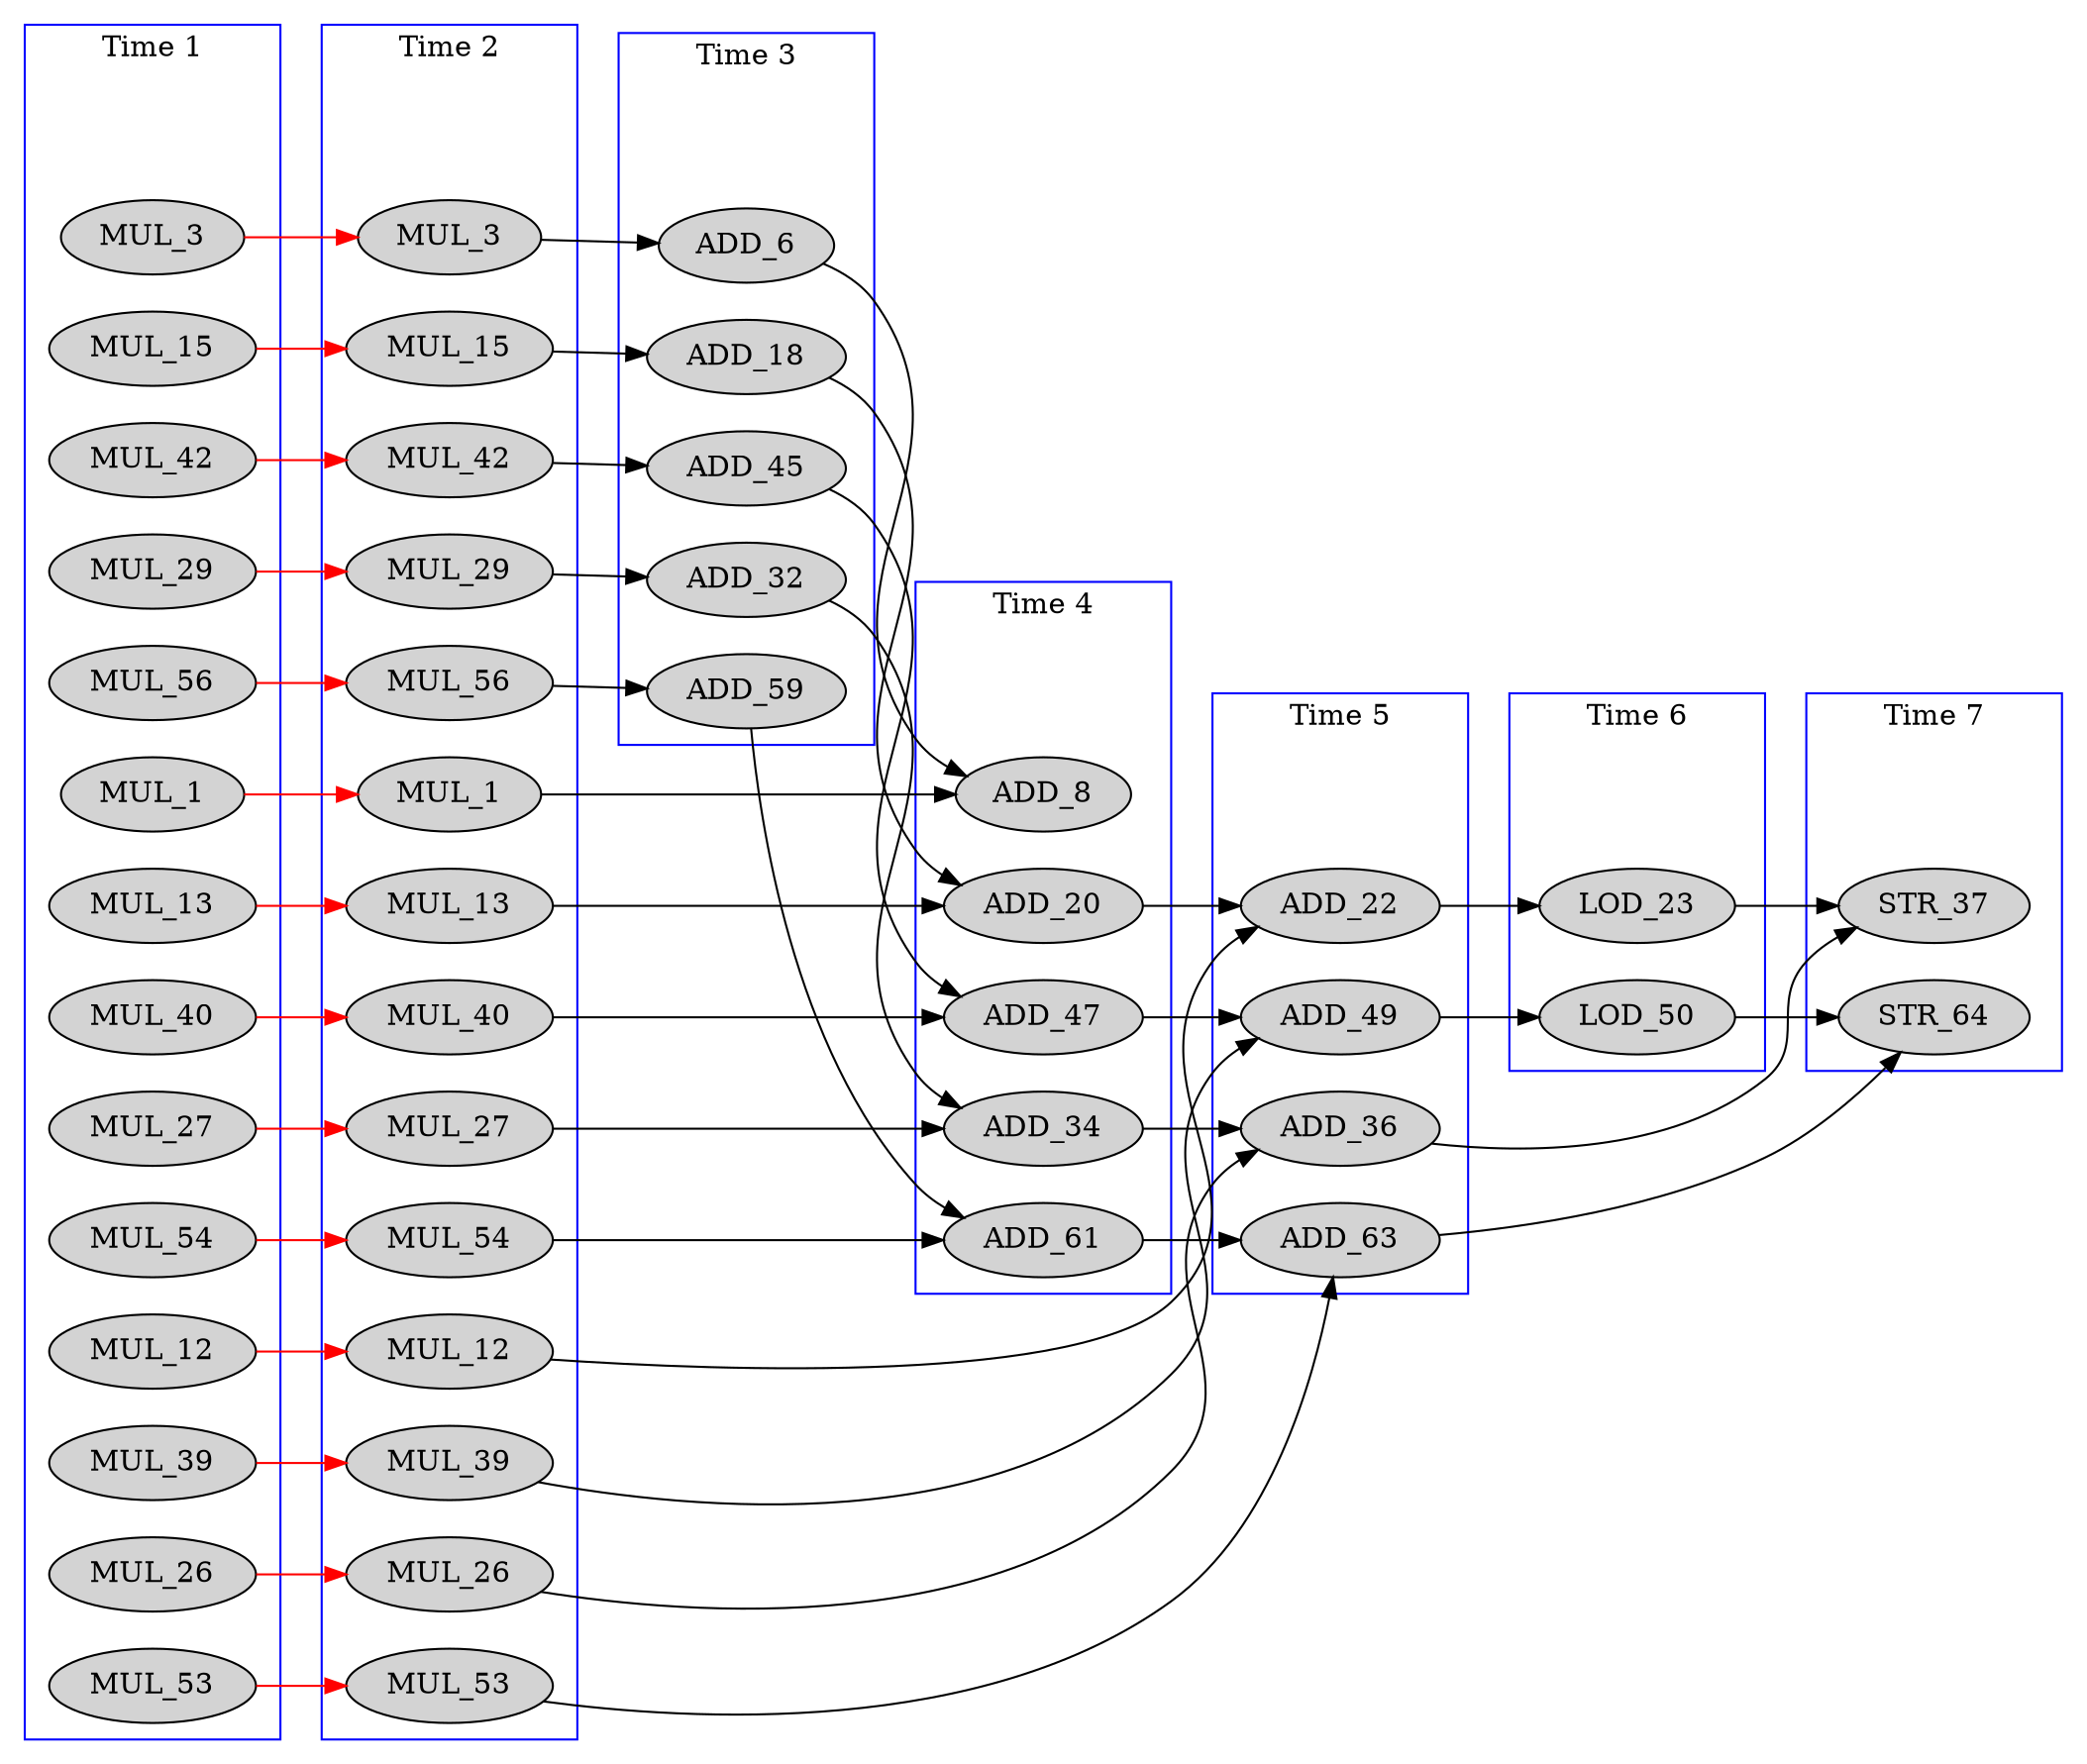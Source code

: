 digraph motion_vectors_dfg__7 {
  rankdir = LR;
  newrank="true"
  subgraph cluster_1 {
    rank=same;
    node [style=filled];
    label = "Time 1";
    color = blue;
    pseudo_1 [style=invis];
    MUL_1_0 [label=MUL_1]
    MUL_3_0 [label=MUL_3]
    MUL_12_0 [label=MUL_12]
    MUL_13_0 [label=MUL_13]
    MUL_15_0 [label=MUL_15]
    MUL_26_0 [label=MUL_26]
    MUL_27_0 [label=MUL_27]
    MUL_29_0 [label=MUL_29]
    MUL_39_0 [label=MUL_39]
    MUL_40_0 [label=MUL_40]
    MUL_42_0 [label=MUL_42]
    MUL_53_0 [label=MUL_53]
    MUL_54_0 [label=MUL_54]
    MUL_56_0 [label=MUL_56]
  }
  subgraph cluster_2 {
    rank=same;
    node [style=filled];
    label = "Time 2";
    color = blue;
    pseudo_2 [style=invis];
    MUL_1_1 [label=MUL_1]
    MUL_3_1 [label=MUL_3]
    MUL_12_1 [label=MUL_12]
    MUL_13_1 [label=MUL_13]
    MUL_15_1 [label=MUL_15]
    MUL_26_1 [label=MUL_26]
    MUL_27_1 [label=MUL_27]
    MUL_29_1 [label=MUL_29]
    MUL_39_1 [label=MUL_39]
    MUL_40_1 [label=MUL_40]
    MUL_42_1 [label=MUL_42]
    MUL_53_1 [label=MUL_53]
    MUL_54_1 [label=MUL_54]
    MUL_56_1 [label=MUL_56]
  }
  subgraph cluster_3 {
    rank=same;
    node [style=filled];
    label = "Time 3";
    color = blue;
    pseudo_3 [style=invis];
    ADD_6
    ADD_18
    ADD_32
    ADD_45
    ADD_59
  }
  subgraph cluster_4 {
    rank=same;
    node [style=filled];
    label = "Time 4";
    color = blue;
    pseudo_4 [style=invis];
    ADD_8
    ADD_20
    ADD_34
    ADD_47
    ADD_61
  }
  subgraph cluster_5 {
    rank=same;
    node [style=filled];
    label = "Time 5";
    color = blue;
    pseudo_5 [style=invis];
    ADD_22
    ADD_36
    ADD_49
    ADD_63
  }
  subgraph cluster_6 {
    rank=same;
    node [style=filled];
    label = "Time 6";
    color = blue;
    pseudo_6 [style=invis];
    LOD_23
    LOD_50
  }
  subgraph cluster_7 {
    rank=same;
    node [style=filled];
    label = "Time 7";
    color = blue;
    pseudo_7 [style=invis];
    STR_37
    STR_64
  }
    pseudo_1->pseudo_2 [style=invis];
    pseudo_2->pseudo_3 [style=invis];
    pseudo_3->pseudo_4 [style=invis];
    pseudo_4->pseudo_5 [style=invis];
    pseudo_5->pseudo_6 [style=invis];
    pseudo_6->pseudo_7 [style=invis];
    MUL_1_0 -> MUL_1_1 [color=red];
    MUL_3_0 -> MUL_3_1 [color=red];
    MUL_12_0 -> MUL_12_1 [color=red];
    MUL_13_0 -> MUL_13_1 [color=red];
    MUL_15_0 -> MUL_15_1 [color=red];
    MUL_26_0 -> MUL_26_1 [color=red];
    MUL_27_0 -> MUL_27_1 [color=red];
    MUL_29_0 -> MUL_29_1 [color=red];
    MUL_39_0 -> MUL_39_1 [color=red];
    MUL_40_0 -> MUL_40_1 [color=red];
    MUL_42_0 -> MUL_42_1 [color=red];
    MUL_53_0 -> MUL_53_1 [color=red];
    MUL_54_0 -> MUL_54_1 [color=red];
    MUL_56_0 -> MUL_56_1 [color=red];
    MUL_1_1 -> ADD_8 [ name = 0 ];
    MUL_3_1 -> ADD_6 [ name = 2 ];
    ADD_6 -> ADD_8 [ name = 3 ];
    MUL_12_1 -> ADD_22 [ name = 5 ];
    MUL_13_1 -> ADD_20 [ name = 6 ];
    MUL_15_1 -> ADD_18 [ name = 8 ];
    ADD_18 -> ADD_20 [ name = 9 ];
    ADD_20 -> ADD_22 [ name = 10 ];
    ADD_22 -> LOD_23 [ name = 11 ];
    LOD_23 -> STR_37 [ name = 12 ];
    MUL_26_1 -> ADD_36 [ name = 14 ];
    MUL_27_1 -> ADD_34 [ name = 15 ];
    MUL_29_1 -> ADD_32 [ name = 17 ];
    ADD_32 -> ADD_34 [ name = 18 ];
    ADD_34 -> ADD_36 [ name = 19 ];
    ADD_36 -> STR_37 [ name = 20 ];
    MUL_39_1 -> ADD_49 [ name = 22 ];
    MUL_40_1 -> ADD_47 [ name = 23 ];
    MUL_42_1 -> ADD_45 [ name = 25 ];
    ADD_45 -> ADD_47 [ name = 26 ];
    ADD_47 -> ADD_49 [ name = 27 ];
    ADD_49 -> LOD_50 [ name = 28 ];
    LOD_50 -> STR_64 [ name = 29 ];
    MUL_53_1 -> ADD_63 [ name = 31 ];
    MUL_54_1 -> ADD_61 [ name = 32 ];
    MUL_56_1 -> ADD_59 [ name = 34 ];
    ADD_59 -> ADD_61 [ name = 35 ];
    ADD_61 -> ADD_63 [ name = 36 ];
    ADD_63 -> STR_64 [ name = 37 ];
}